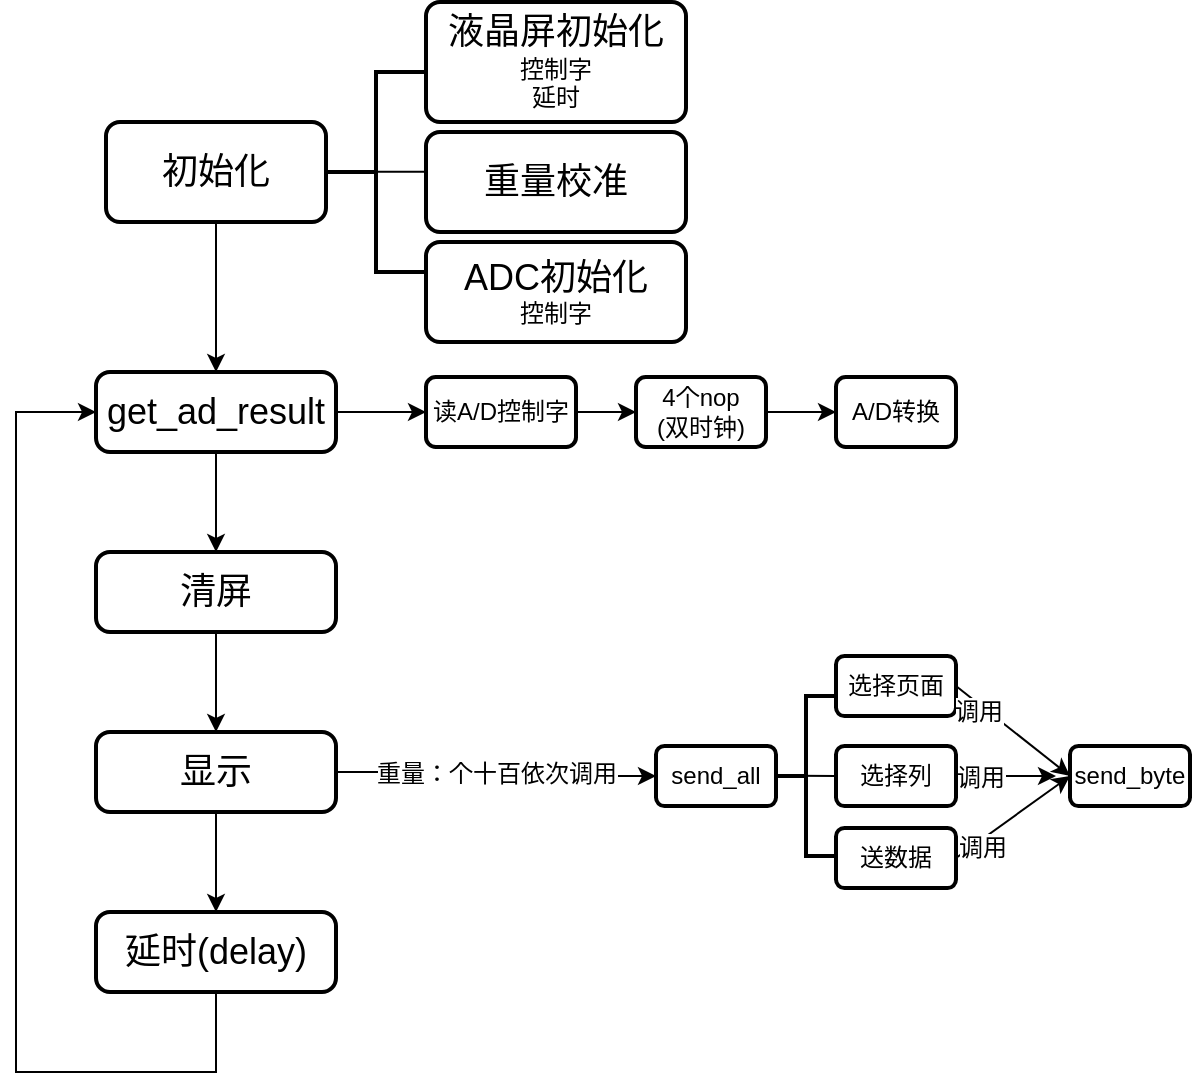 <mxfile version="15.8.6" type="device"><diagram id="Nvf4gACkjVYb1ANdtRoV" name="Page-1"><mxGraphModel dx="1321" dy="1184" grid="1" gridSize="10" guides="1" tooltips="1" connect="1" arrows="1" fold="1" page="1" pageScale="1" pageWidth="827" pageHeight="1169" math="0" shadow="0"><root><mxCell id="0"/><mxCell id="1" parent="0"/><mxCell id="u8RlRJR2O_BDxtgiykYK-5" value="" style="edgeStyle=orthogonalEdgeStyle;rounded=0;orthogonalLoop=1;jettySize=auto;html=1;fontSize=18;" edge="1" parent="1" source="u8RlRJR2O_BDxtgiykYK-1" target="u8RlRJR2O_BDxtgiykYK-4"><mxGeometry relative="1" as="geometry"/></mxCell><mxCell id="u8RlRJR2O_BDxtgiykYK-1" value="&lt;font style=&quot;font-size: 18px&quot;&gt;初始化&lt;/font&gt;" style="rounded=1;whiteSpace=wrap;html=1;absoluteArcSize=1;arcSize=14;strokeWidth=2;" vertex="1" parent="1"><mxGeometry x="255" y="95" width="110" height="50" as="geometry"/></mxCell><mxCell id="u8RlRJR2O_BDxtgiykYK-15" value="" style="edgeStyle=orthogonalEdgeStyle;rounded=0;orthogonalLoop=1;jettySize=auto;html=1;fontSize=18;" edge="1" parent="1" source="u8RlRJR2O_BDxtgiykYK-4" target="u8RlRJR2O_BDxtgiykYK-14"><mxGeometry relative="1" as="geometry"/></mxCell><mxCell id="u8RlRJR2O_BDxtgiykYK-26" value="" style="edgeStyle=orthogonalEdgeStyle;rounded=0;orthogonalLoop=1;jettySize=auto;html=1;fontSize=12;" edge="1" parent="1" source="u8RlRJR2O_BDxtgiykYK-4" target="u8RlRJR2O_BDxtgiykYK-25"><mxGeometry relative="1" as="geometry"/></mxCell><mxCell id="u8RlRJR2O_BDxtgiykYK-4" value="&lt;span style=&quot;font-size: 18px&quot;&gt;get_ad_result&lt;/span&gt;" style="rounded=1;whiteSpace=wrap;html=1;absoluteArcSize=1;arcSize=14;strokeWidth=2;" vertex="1" parent="1"><mxGeometry x="250" y="220" width="120" height="40" as="geometry"/></mxCell><mxCell id="u8RlRJR2O_BDxtgiykYK-7" value="" style="strokeWidth=2;html=1;shape=mxgraph.flowchart.annotation_2;align=left;labelPosition=right;pointerEvents=1;fontSize=18;" vertex="1" parent="1"><mxGeometry x="365" y="70" width="50" height="100" as="geometry"/></mxCell><mxCell id="u8RlRJR2O_BDxtgiykYK-8" value="&lt;font&gt;&lt;span style=&quot;font-size: 18px&quot;&gt;液晶屏初始化&lt;/span&gt;&lt;br&gt;&lt;font style=&quot;font-size: 12px&quot;&gt;控制字&lt;br&gt;&lt;/font&gt;延时&lt;br&gt;&lt;/font&gt;" style="rounded=1;whiteSpace=wrap;html=1;absoluteArcSize=1;arcSize=14;strokeWidth=2;" vertex="1" parent="1"><mxGeometry x="415" y="35" width="130" height="60" as="geometry"/></mxCell><mxCell id="u8RlRJR2O_BDxtgiykYK-10" value="&lt;font&gt;&lt;span style=&quot;font-size: 18px&quot;&gt;ADC初始化&lt;/span&gt;&lt;br&gt;&lt;font style=&quot;font-size: 12px&quot;&gt;控制字&lt;/font&gt;&lt;br&gt;&lt;/font&gt;" style="rounded=1;whiteSpace=wrap;html=1;absoluteArcSize=1;arcSize=14;strokeWidth=2;" vertex="1" parent="1"><mxGeometry x="415" y="155" width="130" height="50" as="geometry"/></mxCell><mxCell id="u8RlRJR2O_BDxtgiykYK-12" value="" style="endArrow=none;html=1;rounded=0;fontSize=18;entryX=1;entryY=0.5;entryDx=0;entryDy=0;entryPerimeter=0;" edge="1" parent="1"><mxGeometry width="50" height="50" relative="1" as="geometry"><mxPoint x="390" y="119.83" as="sourcePoint"/><mxPoint x="415" y="119.83" as="targetPoint"/></mxGeometry></mxCell><mxCell id="u8RlRJR2O_BDxtgiykYK-13" value="&lt;span style=&quot;font-size: 18px&quot;&gt;重量校准&lt;br&gt;&lt;/span&gt;" style="rounded=1;whiteSpace=wrap;html=1;absoluteArcSize=1;arcSize=14;strokeWidth=2;" vertex="1" parent="1"><mxGeometry x="415" y="100" width="130" height="50" as="geometry"/></mxCell><mxCell id="u8RlRJR2O_BDxtgiykYK-17" value="" style="edgeStyle=orthogonalEdgeStyle;rounded=0;orthogonalLoop=1;jettySize=auto;html=1;fontSize=18;" edge="1" parent="1" source="u8RlRJR2O_BDxtgiykYK-14" target="u8RlRJR2O_BDxtgiykYK-16"><mxGeometry relative="1" as="geometry"/></mxCell><mxCell id="u8RlRJR2O_BDxtgiykYK-14" value="&lt;span style=&quot;font-size: 18px&quot;&gt;清屏&lt;/span&gt;&lt;span style=&quot;color: rgba(0 , 0 , 0 , 0) ; font-family: monospace ; font-size: 0px&quot;&gt;%3CmxGraphModel%3E%3Croot%3E%3CmxCell%20id%3D%220%22%2F%3E%3CmxCell%20id%3D%221%22%20parent%3D%220%22%2F%3E%3CmxCell%20id%3D%222%22%20value%3D%22%26lt%3Bspan%20style%3D%26quot%3Bfont-size%3A%2018px%26quot%3B%26gt%3Bget_ad_result%26lt%3B%2Fspan%26gt%3B%22%20style%3D%22rounded%3D1%3BwhiteSpace%3Dwrap%3Bhtml%3D1%3BabsoluteArcSize%3D1%3BarcSize%3D14%3BstrokeWidth%3D2%3B%22%20vertex%3D%221%22%20parent%3D%221%22%3E%3CmxGeometry%20x%3D%22250%22%20y%3D%22220%22%20width%3D%22120%22%20height%3D%2240%22%20as%3D%22geometry%22%2F%3E%3C%2FmxCell%3E%3C%2Froot%3E%3C%2FmxGraphModel%3E&lt;/span&gt;" style="rounded=1;whiteSpace=wrap;html=1;absoluteArcSize=1;arcSize=14;strokeWidth=2;" vertex="1" parent="1"><mxGeometry x="250" y="310" width="120" height="40" as="geometry"/></mxCell><mxCell id="u8RlRJR2O_BDxtgiykYK-19" value="" style="edgeStyle=orthogonalEdgeStyle;rounded=0;orthogonalLoop=1;jettySize=auto;html=1;fontSize=18;" edge="1" parent="1" source="u8RlRJR2O_BDxtgiykYK-16" target="u8RlRJR2O_BDxtgiykYK-18"><mxGeometry relative="1" as="geometry"/></mxCell><mxCell id="u8RlRJR2O_BDxtgiykYK-34" value="重量：个十百依次调用" style="edgeStyle=orthogonalEdgeStyle;rounded=0;orthogonalLoop=1;jettySize=auto;html=1;fontSize=12;" edge="1" parent="1" source="u8RlRJR2O_BDxtgiykYK-16" target="u8RlRJR2O_BDxtgiykYK-33"><mxGeometry relative="1" as="geometry"/></mxCell><mxCell id="u8RlRJR2O_BDxtgiykYK-16" value="&lt;span style=&quot;font-size: 18px&quot;&gt;显示&lt;/span&gt;" style="rounded=1;whiteSpace=wrap;html=1;absoluteArcSize=1;arcSize=14;strokeWidth=2;" vertex="1" parent="1"><mxGeometry x="250" y="400" width="120" height="40" as="geometry"/></mxCell><mxCell id="u8RlRJR2O_BDxtgiykYK-22" style="edgeStyle=orthogonalEdgeStyle;rounded=0;orthogonalLoop=1;jettySize=auto;html=1;exitX=0.5;exitY=1;exitDx=0;exitDy=0;entryX=0;entryY=0.5;entryDx=0;entryDy=0;fontSize=18;" edge="1" parent="1" source="u8RlRJR2O_BDxtgiykYK-18" target="u8RlRJR2O_BDxtgiykYK-4"><mxGeometry relative="1" as="geometry"><Array as="points"><mxPoint x="310" y="570"/><mxPoint x="210" y="570"/><mxPoint x="210" y="240"/></Array></mxGeometry></mxCell><mxCell id="u8RlRJR2O_BDxtgiykYK-18" value="&lt;span style=&quot;font-size: 18px&quot;&gt;延时(delay)&lt;/span&gt;" style="rounded=1;whiteSpace=wrap;html=1;absoluteArcSize=1;arcSize=14;strokeWidth=2;" vertex="1" parent="1"><mxGeometry x="250" y="490" width="120" height="40" as="geometry"/></mxCell><mxCell id="u8RlRJR2O_BDxtgiykYK-30" style="edgeStyle=orthogonalEdgeStyle;rounded=0;orthogonalLoop=1;jettySize=auto;html=1;exitX=1;exitY=0.5;exitDx=0;exitDy=0;entryX=0;entryY=0.5;entryDx=0;entryDy=0;fontSize=12;" edge="1" parent="1" source="u8RlRJR2O_BDxtgiykYK-25" target="u8RlRJR2O_BDxtgiykYK-29"><mxGeometry relative="1" as="geometry"/></mxCell><mxCell id="u8RlRJR2O_BDxtgiykYK-25" value="读A/D控制字" style="whiteSpace=wrap;html=1;rounded=1;strokeWidth=2;arcSize=14;" vertex="1" parent="1"><mxGeometry x="415" y="222.5" width="75" height="35" as="geometry"/></mxCell><mxCell id="u8RlRJR2O_BDxtgiykYK-32" value="" style="edgeStyle=orthogonalEdgeStyle;rounded=0;orthogonalLoop=1;jettySize=auto;html=1;fontSize=12;" edge="1" parent="1" source="u8RlRJR2O_BDxtgiykYK-29" target="u8RlRJR2O_BDxtgiykYK-31"><mxGeometry relative="1" as="geometry"/></mxCell><mxCell id="u8RlRJR2O_BDxtgiykYK-29" value="4个nop&lt;br&gt;(双时钟)" style="whiteSpace=wrap;html=1;rounded=1;strokeWidth=2;arcSize=14;" vertex="1" parent="1"><mxGeometry x="520" y="222.5" width="65" height="35" as="geometry"/></mxCell><mxCell id="u8RlRJR2O_BDxtgiykYK-31" value="A/D转换" style="whiteSpace=wrap;html=1;rounded=1;strokeWidth=2;arcSize=14;" vertex="1" parent="1"><mxGeometry x="620" y="222.5" width="60" height="35" as="geometry"/></mxCell><mxCell id="u8RlRJR2O_BDxtgiykYK-33" value="send_all" style="whiteSpace=wrap;html=1;rounded=1;strokeWidth=2;arcSize=14;" vertex="1" parent="1"><mxGeometry x="530" y="407" width="60" height="30" as="geometry"/></mxCell><mxCell id="u8RlRJR2O_BDxtgiykYK-35" value="" style="strokeWidth=2;html=1;shape=mxgraph.flowchart.annotation_2;align=left;labelPosition=right;pointerEvents=1;fontSize=18;" vertex="1" parent="1"><mxGeometry x="590" y="382" width="30" height="80" as="geometry"/></mxCell><mxCell id="u8RlRJR2O_BDxtgiykYK-36" value="选择页面" style="whiteSpace=wrap;html=1;rounded=1;strokeWidth=2;arcSize=14;" vertex="1" parent="1"><mxGeometry x="620" y="362" width="60" height="30" as="geometry"/></mxCell><mxCell id="u8RlRJR2O_BDxtgiykYK-39" value="" style="endArrow=none;html=1;rounded=0;fontSize=18;" edge="1" parent="1"><mxGeometry width="50" height="50" relative="1" as="geometry"><mxPoint x="600" y="421.83" as="sourcePoint"/><mxPoint x="620" y="422" as="targetPoint"/></mxGeometry></mxCell><mxCell id="u8RlRJR2O_BDxtgiykYK-40" value="选择列" style="whiteSpace=wrap;html=1;rounded=1;strokeWidth=2;arcSize=14;" vertex="1" parent="1"><mxGeometry x="620" y="407" width="60" height="30" as="geometry"/></mxCell><mxCell id="u8RlRJR2O_BDxtgiykYK-41" value="送数据" style="whiteSpace=wrap;html=1;rounded=1;strokeWidth=2;arcSize=14;" vertex="1" parent="1"><mxGeometry x="620" y="448" width="60" height="30" as="geometry"/></mxCell><mxCell id="u8RlRJR2O_BDxtgiykYK-43" value="send_byte" style="whiteSpace=wrap;html=1;rounded=1;strokeWidth=2;arcSize=14;" vertex="1" parent="1"><mxGeometry x="737" y="407" width="60" height="30" as="geometry"/></mxCell><mxCell id="u8RlRJR2O_BDxtgiykYK-44" value="" style="endArrow=classic;html=1;rounded=0;fontSize=12;entryX=0;entryY=0.5;entryDx=0;entryDy=0;exitX=1;exitY=0.5;exitDx=0;exitDy=0;" edge="1" parent="1" source="u8RlRJR2O_BDxtgiykYK-36" target="u8RlRJR2O_BDxtgiykYK-43"><mxGeometry width="50" height="50" relative="1" as="geometry"><mxPoint x="640" y="432" as="sourcePoint"/><mxPoint x="690" y="382" as="targetPoint"/></mxGeometry></mxCell><mxCell id="u8RlRJR2O_BDxtgiykYK-47" value="调用" style="edgeLabel;html=1;align=center;verticalAlign=middle;resizable=0;points=[];fontSize=12;" vertex="1" connectable="0" parent="u8RlRJR2O_BDxtgiykYK-44"><mxGeometry x="-0.557" y="-3" relative="1" as="geometry"><mxPoint as="offset"/></mxGeometry></mxCell><mxCell id="u8RlRJR2O_BDxtgiykYK-45" value="" style="endArrow=classic;html=1;rounded=0;fontSize=12;entryX=0;entryY=0.5;entryDx=0;entryDy=0;exitX=1;exitY=0.5;exitDx=0;exitDy=0;" edge="1" parent="1" source="u8RlRJR2O_BDxtgiykYK-41" target="u8RlRJR2O_BDxtgiykYK-43"><mxGeometry width="50" height="50" relative="1" as="geometry"><mxPoint x="690" y="387" as="sourcePoint"/><mxPoint x="740" y="432" as="targetPoint"/></mxGeometry></mxCell><mxCell id="u8RlRJR2O_BDxtgiykYK-49" value="调用" style="edgeLabel;html=1;align=center;verticalAlign=middle;resizable=0;points=[];fontSize=12;" vertex="1" connectable="0" parent="u8RlRJR2O_BDxtgiykYK-45"><mxGeometry x="-0.6" y="-3" relative="1" as="geometry"><mxPoint as="offset"/></mxGeometry></mxCell><mxCell id="u8RlRJR2O_BDxtgiykYK-46" value="" style="endArrow=classic;html=1;rounded=0;fontSize=12;exitX=1;exitY=0.5;exitDx=0;exitDy=0;" edge="1" parent="1" source="u8RlRJR2O_BDxtgiykYK-40"><mxGeometry width="50" height="50" relative="1" as="geometry"><mxPoint x="700" y="397" as="sourcePoint"/><mxPoint x="730" y="422" as="targetPoint"/></mxGeometry></mxCell><mxCell id="u8RlRJR2O_BDxtgiykYK-48" value="调用" style="edgeLabel;html=1;align=center;verticalAlign=middle;resizable=0;points=[];fontSize=12;" vertex="1" connectable="0" parent="u8RlRJR2O_BDxtgiykYK-46"><mxGeometry x="-0.52" y="-1" relative="1" as="geometry"><mxPoint as="offset"/></mxGeometry></mxCell></root></mxGraphModel></diagram></mxfile>